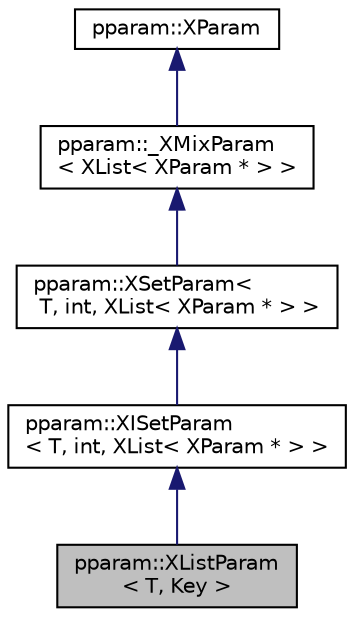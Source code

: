 digraph "pparam::XListParam&lt; T, Key &gt;"
{
 // LATEX_PDF_SIZE
  edge [fontname="Helvetica",fontsize="10",labelfontname="Helvetica",labelfontsize="10"];
  node [fontname="Helvetica",fontsize="10",shape=record];
  Node1 [label="pparam::XListParam\l\< T, Key \>",height=0.2,width=0.4,color="black", fillcolor="grey75", style="filled", fontcolor="black",tooltip=" "];
  Node2 -> Node1 [dir="back",color="midnightblue",fontsize="10",style="solid",fontname="Helvetica"];
  Node2 [label="pparam::XISetParam\l\< T, int, XList\< XParam * \> \>",height=0.2,width=0.4,color="black", fillcolor="white", style="filled",URL="$classpparam_1_1XISetParam.html",tooltip=" "];
  Node3 -> Node2 [dir="back",color="midnightblue",fontsize="10",style="solid",fontname="Helvetica"];
  Node3 [label="pparam::XSetParam\<\l T, int, XList\< XParam * \> \>",height=0.2,width=0.4,color="black", fillcolor="white", style="filled",URL="$classpparam_1_1XSetParam.html",tooltip=" "];
  Node4 -> Node3 [dir="back",color="midnightblue",fontsize="10",style="solid",fontname="Helvetica"];
  Node4 [label="pparam::_XMixParam\l\< XList\< XParam * \> \>",height=0.2,width=0.4,color="black", fillcolor="white", style="filled",URL="$classpparam_1_1__XMixParam.html",tooltip=" "];
  Node5 -> Node4 [dir="back",color="midnightblue",fontsize="10",style="solid",fontname="Helvetica"];
  Node5 [label="pparam::XParam",height=0.2,width=0.4,color="black", fillcolor="white", style="filled",URL="$classpparam_1_1XParam.html",tooltip=" "];
}
